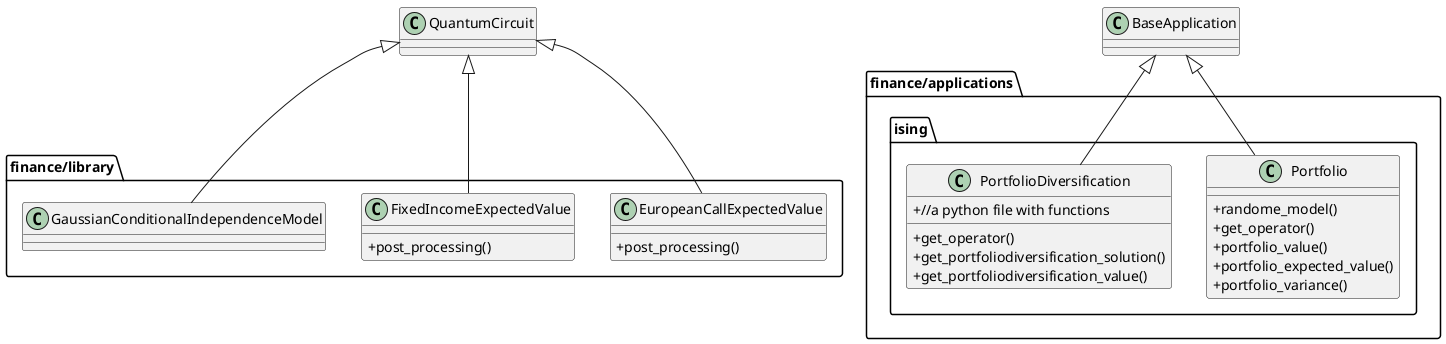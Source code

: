 @startuml
skinparam classAttributeIconSize 0

class QuantumCircuit{

}

class BaseApplication{

}
package finance/applications{
    package ising{
        class Portfolio
        {
            +randome_model()
            +get_operator()
            +portfolio_value()
            +portfolio_expected_value()
            +portfolio_variance()
        }
        class PortfolioDiversification
        {
            +//a python file with functions
            +get_operator()
            +get_portfoliodiversification_solution()
            +get_portfoliodiversification_value()
        }
    }
}

package finance/library{
    class EuropeanCallExpectedValue{
        +post_processing()
    }

    class FixedIncomeExpectedValue{
        +post_processing()
    }

    class GaussianConditionalIndependenceModel{
    }

}


QuantumCircuit <|--EuropeanCallExpectedValue
QuantumCircuit <|--FixedIncomeExpectedValue
QuantumCircuit <|--GaussianConditionalIndependenceModel
BaseApplication <|-- Portfolio
BaseApplication <|-- PortfolioDiversification

@enduml

        -to_ising() //maybe we don't need this since we can convert a problem with converters
